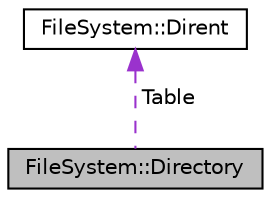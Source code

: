 digraph "FileSystem::Directory"
{
 // LATEX_PDF_SIZE
  edge [fontname="Helvetica",fontsize="10",labelfontname="Helvetica",labelfontsize="10"];
  node [fontname="Helvetica",fontsize="10",shape=record];
  Node1 [label="FileSystem::Directory",height=0.2,width=0.4,color="black", fillcolor="grey75", style="filled", fontcolor="black",tooltip="Directory Structure. Contains a table of directory entries for storing hierarchy. Also contains field..."];
  Node2 -> Node1 [dir="back",color="darkorchid3",fontsize="10",style="dashed",label=" Table" ,fontname="Helvetica"];
  Node2 [label="FileSystem::Dirent",height=0.2,width=0.4,color="black", fillcolor="white", style="filled",URL="$structFileSystem_1_1Dirent.html",tooltip="Directory Entry. Contains necessary fields to locate the file and directory Consumes 64 KB per object..."];
}
